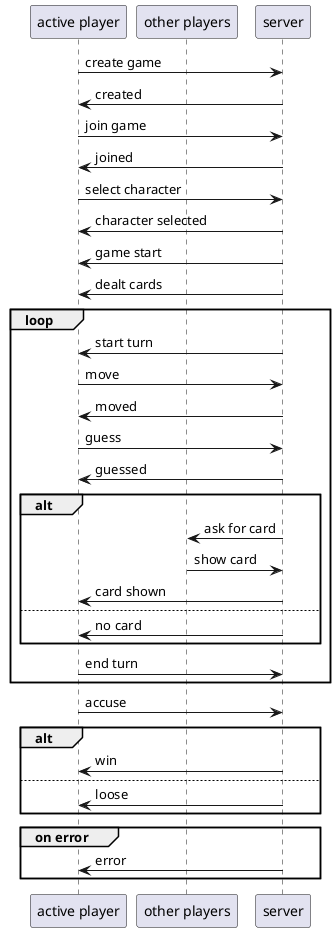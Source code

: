 @startuml

participant "active player" as player1
participant "other players" as player2

player1 -> server: create game
player1 <- server: created

player1 -> server: join game
player1 <- server: joined

player1 -> server: select character
player1 <- server: character selected

player1 <- server: game start
player1 <- server: dealt cards

loop 
player1 <- server: start turn

player1 -> server: move
player1 <- server: moved

player1 -> server: guess
player1 <- server: guessed

alt
player2 <- server: ask for card
player2 -> server: show card
player1 <- server: card shown
else
player1 <- server: no card
end

player1 -> server: end turn
end

player1 -> server: accuse
alt
player1 <- server: win
else
player1 <- server: loose
end

group on error
player1 <- server: error
end

@enduml
